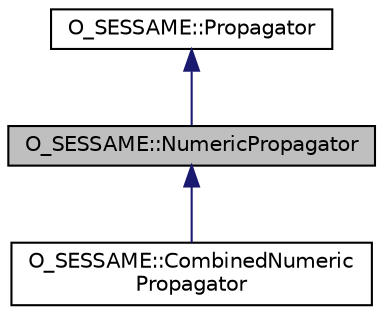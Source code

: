 digraph "O_SESSAME::NumericPropagator"
{
  edge [fontname="Helvetica",fontsize="10",labelfontname="Helvetica",labelfontsize="10"];
  node [fontname="Helvetica",fontsize="10",shape=record];
  Node1 [label="O_SESSAME::NumericPropagator",height=0.2,width=0.4,color="black", fillcolor="grey75", style="filled", fontcolor="black"];
  Node2 -> Node1 [dir="back",color="midnightblue",fontsize="10",style="solid",fontname="Helvetica"];
  Node2 [label="O_SESSAME::Propagator",height=0.2,width=0.4,color="black", fillcolor="white", style="filled",URL="$classO__SESSAME_1_1Propagator.html",tooltip="Encapsulation of the propagation of the spacecraft dynamics (attitude, orbital, etc.)The propagator is used to tie together the various spacecraft dynamics that are desired to be propagated. The user has the ability to set the time derivative equations, integrators, parameters, etc. as necessary. Furthermore, the Propagator class can be derived for more functionality. "];
  Node1 -> Node3 [dir="back",color="midnightblue",fontsize="10",style="solid",fontname="Helvetica"];
  Node3 [label="O_SESSAME::CombinedNumeric\lPropagator",height=0.2,width=0.4,color="black", fillcolor="white", style="filled",URL="$classO__SESSAME_1_1CombinedNumericPropagator.html"];
}
